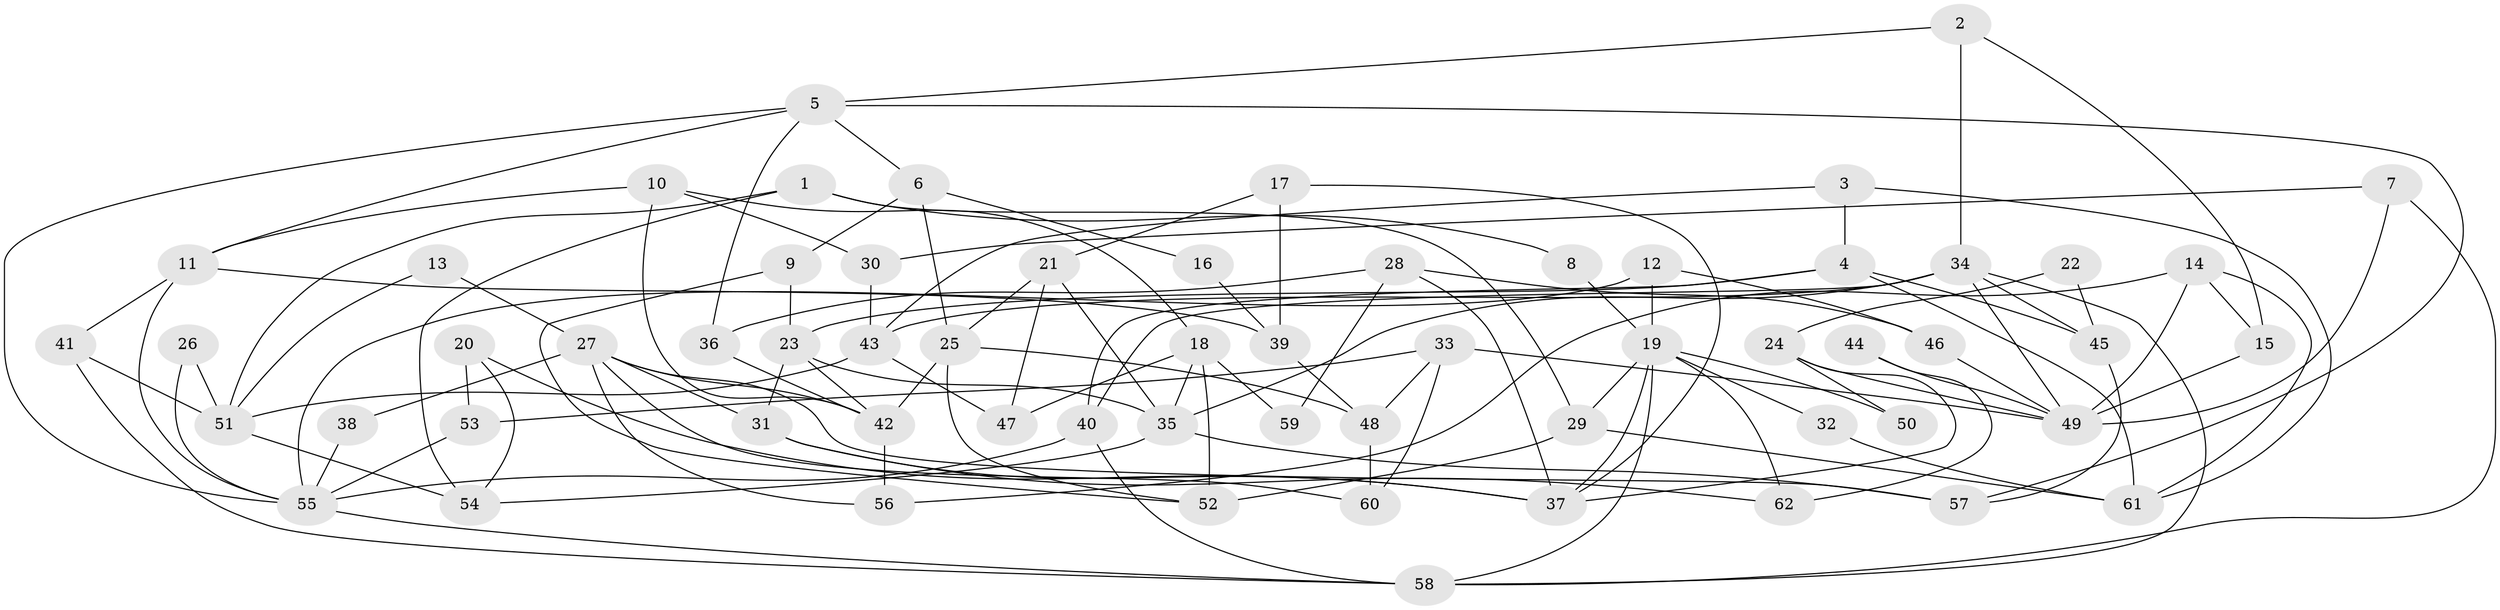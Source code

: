 // coarse degree distribution, {4: 0.2972972972972973, 5: 0.08108108108108109, 8: 0.13513513513513514, 7: 0.10810810810810811, 3: 0.13513513513513514, 9: 0.05405405405405406, 6: 0.05405405405405406, 2: 0.10810810810810811, 10: 0.02702702702702703}
// Generated by graph-tools (version 1.1) at 2025/41/03/06/25 10:41:53]
// undirected, 62 vertices, 124 edges
graph export_dot {
graph [start="1"]
  node [color=gray90,style=filled];
  1;
  2;
  3;
  4;
  5;
  6;
  7;
  8;
  9;
  10;
  11;
  12;
  13;
  14;
  15;
  16;
  17;
  18;
  19;
  20;
  21;
  22;
  23;
  24;
  25;
  26;
  27;
  28;
  29;
  30;
  31;
  32;
  33;
  34;
  35;
  36;
  37;
  38;
  39;
  40;
  41;
  42;
  43;
  44;
  45;
  46;
  47;
  48;
  49;
  50;
  51;
  52;
  53;
  54;
  55;
  56;
  57;
  58;
  59;
  60;
  61;
  62;
  1 -- 29;
  1 -- 51;
  1 -- 8;
  1 -- 54;
  2 -- 5;
  2 -- 34;
  2 -- 15;
  3 -- 61;
  3 -- 4;
  3 -- 43;
  4 -- 23;
  4 -- 61;
  4 -- 40;
  4 -- 45;
  5 -- 55;
  5 -- 57;
  5 -- 6;
  5 -- 11;
  5 -- 36;
  6 -- 9;
  6 -- 16;
  6 -- 25;
  7 -- 30;
  7 -- 58;
  7 -- 49;
  8 -- 19;
  9 -- 23;
  9 -- 52;
  10 -- 11;
  10 -- 42;
  10 -- 18;
  10 -- 30;
  11 -- 55;
  11 -- 39;
  11 -- 41;
  12 -- 55;
  12 -- 19;
  12 -- 46;
  13 -- 27;
  13 -- 51;
  14 -- 49;
  14 -- 15;
  14 -- 56;
  14 -- 61;
  15 -- 49;
  16 -- 39;
  17 -- 39;
  17 -- 37;
  17 -- 21;
  18 -- 35;
  18 -- 47;
  18 -- 52;
  18 -- 59;
  19 -- 58;
  19 -- 37;
  19 -- 29;
  19 -- 32;
  19 -- 50;
  19 -- 62;
  20 -- 53;
  20 -- 54;
  20 -- 37;
  21 -- 35;
  21 -- 25;
  21 -- 47;
  22 -- 24;
  22 -- 45;
  23 -- 35;
  23 -- 42;
  23 -- 31;
  24 -- 37;
  24 -- 49;
  24 -- 50;
  25 -- 42;
  25 -- 48;
  25 -- 52;
  26 -- 55;
  26 -- 51;
  27 -- 57;
  27 -- 42;
  27 -- 31;
  27 -- 38;
  27 -- 56;
  27 -- 60;
  28 -- 37;
  28 -- 36;
  28 -- 46;
  28 -- 59;
  29 -- 52;
  29 -- 61;
  30 -- 43;
  31 -- 37;
  31 -- 62;
  32 -- 61;
  33 -- 60;
  33 -- 49;
  33 -- 48;
  33 -- 53;
  34 -- 49;
  34 -- 43;
  34 -- 35;
  34 -- 40;
  34 -- 45;
  34 -- 58;
  35 -- 54;
  35 -- 57;
  36 -- 42;
  38 -- 55;
  39 -- 48;
  40 -- 55;
  40 -- 58;
  41 -- 58;
  41 -- 51;
  42 -- 56;
  43 -- 47;
  43 -- 51;
  44 -- 49;
  44 -- 62;
  45 -- 57;
  46 -- 49;
  48 -- 60;
  51 -- 54;
  53 -- 55;
  55 -- 58;
}
